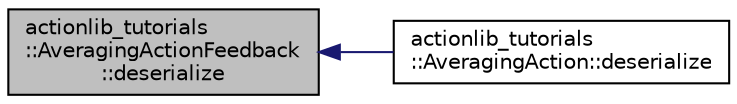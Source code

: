 digraph "actionlib_tutorials::AveragingActionFeedback::deserialize"
{
  edge [fontname="Helvetica",fontsize="10",labelfontname="Helvetica",labelfontsize="10"];
  node [fontname="Helvetica",fontsize="10",shape=record];
  rankdir="LR";
  Node1 [label="actionlib_tutorials\l::AveragingActionFeedback\l::deserialize",height=0.2,width=0.4,color="black", fillcolor="grey75", style="filled" fontcolor="black"];
  Node1 -> Node2 [dir="back",color="midnightblue",fontsize="10",style="solid",fontname="Helvetica"];
  Node2 [label="actionlib_tutorials\l::AveragingAction::deserialize",height=0.2,width=0.4,color="black", fillcolor="white", style="filled",URL="$classactionlib__tutorials_1_1_averaging_action.html#aa1c0df8b2451e5213fd25d23bc3792ea"];
}
